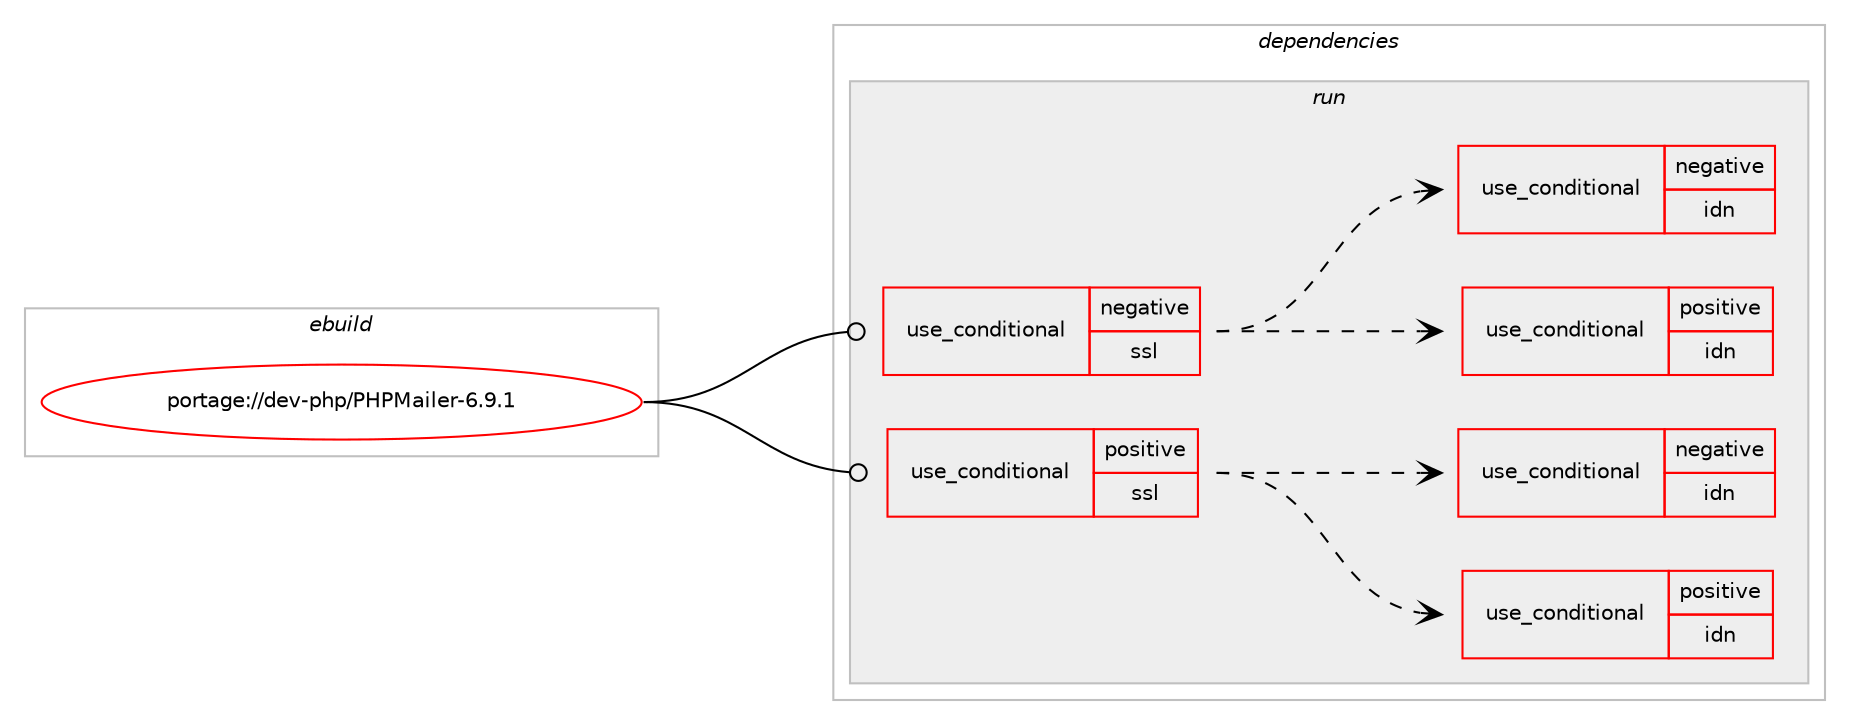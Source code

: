 digraph prolog {

# *************
# Graph options
# *************

newrank=true;
concentrate=true;
compound=true;
graph [rankdir=LR,fontname=Helvetica,fontsize=10,ranksep=1.5];#, ranksep=2.5, nodesep=0.2];
edge  [arrowhead=vee];
node  [fontname=Helvetica,fontsize=10];

# **********
# The ebuild
# **********

subgraph cluster_leftcol {
color=gray;
rank=same;
label=<<i>ebuild</i>>;
id [label="portage://dev-php/PHPMailer-6.9.1", color=red, width=4, href="../dev-php/PHPMailer-6.9.1.svg"];
}

# ****************
# The dependencies
# ****************

subgraph cluster_midcol {
color=gray;
label=<<i>dependencies</i>>;
subgraph cluster_compile {
fillcolor="#eeeeee";
style=filled;
label=<<i>compile</i>>;
}
subgraph cluster_compileandrun {
fillcolor="#eeeeee";
style=filled;
label=<<i>compile and run</i>>;
}
subgraph cluster_run {
fillcolor="#eeeeee";
style=filled;
label=<<i>run</i>>;
subgraph cond29227 {
dependency70127 [label=<<TABLE BORDER="0" CELLBORDER="1" CELLSPACING="0" CELLPADDING="4"><TR><TD ROWSPAN="3" CELLPADDING="10">use_conditional</TD></TR><TR><TD>negative</TD></TR><TR><TD>ssl</TD></TR></TABLE>>, shape=none, color=red];
subgraph cond29228 {
dependency70128 [label=<<TABLE BORDER="0" CELLBORDER="1" CELLSPACING="0" CELLPADDING="4"><TR><TD ROWSPAN="3" CELLPADDING="10">use_conditional</TD></TR><TR><TD>positive</TD></TR><TR><TD>idn</TD></TR></TABLE>>, shape=none, color=red];
# *** BEGIN UNKNOWN DEPENDENCY TYPE (TODO) ***
# dependency70128 -> package_dependency(portage://dev-php/PHPMailer-6.9.1,run,no,dev-lang,php,none,[,,],any_different_slot,[use(enable(ctype),none),use(enable(filter),none),use(enable(intl),none),use(enable(unicode),none)])
# *** END UNKNOWN DEPENDENCY TYPE (TODO) ***

}
dependency70127:e -> dependency70128:w [weight=20,style="dashed",arrowhead="vee"];
subgraph cond29229 {
dependency70129 [label=<<TABLE BORDER="0" CELLBORDER="1" CELLSPACING="0" CELLPADDING="4"><TR><TD ROWSPAN="3" CELLPADDING="10">use_conditional</TD></TR><TR><TD>negative</TD></TR><TR><TD>idn</TD></TR></TABLE>>, shape=none, color=red];
# *** BEGIN UNKNOWN DEPENDENCY TYPE (TODO) ***
# dependency70129 -> package_dependency(portage://dev-php/PHPMailer-6.9.1,run,no,dev-lang,php,none,[,,],any_different_slot,[use(enable(ctype),none),use(enable(filter),none)])
# *** END UNKNOWN DEPENDENCY TYPE (TODO) ***

}
dependency70127:e -> dependency70129:w [weight=20,style="dashed",arrowhead="vee"];
}
id:e -> dependency70127:w [weight=20,style="solid",arrowhead="odot"];
subgraph cond29230 {
dependency70130 [label=<<TABLE BORDER="0" CELLBORDER="1" CELLSPACING="0" CELLPADDING="4"><TR><TD ROWSPAN="3" CELLPADDING="10">use_conditional</TD></TR><TR><TD>positive</TD></TR><TR><TD>ssl</TD></TR></TABLE>>, shape=none, color=red];
subgraph cond29231 {
dependency70131 [label=<<TABLE BORDER="0" CELLBORDER="1" CELLSPACING="0" CELLPADDING="4"><TR><TD ROWSPAN="3" CELLPADDING="10">use_conditional</TD></TR><TR><TD>positive</TD></TR><TR><TD>idn</TD></TR></TABLE>>, shape=none, color=red];
# *** BEGIN UNKNOWN DEPENDENCY TYPE (TODO) ***
# dependency70131 -> package_dependency(portage://dev-php/PHPMailer-6.9.1,run,no,dev-lang,php,none,[,,],any_different_slot,[use(enable(ctype),none),use(enable(filter),none),use(enable(intl),none),use(enable(ssl),none),use(enable(unicode),none)])
# *** END UNKNOWN DEPENDENCY TYPE (TODO) ***

}
dependency70130:e -> dependency70131:w [weight=20,style="dashed",arrowhead="vee"];
subgraph cond29232 {
dependency70132 [label=<<TABLE BORDER="0" CELLBORDER="1" CELLSPACING="0" CELLPADDING="4"><TR><TD ROWSPAN="3" CELLPADDING="10">use_conditional</TD></TR><TR><TD>negative</TD></TR><TR><TD>idn</TD></TR></TABLE>>, shape=none, color=red];
# *** BEGIN UNKNOWN DEPENDENCY TYPE (TODO) ***
# dependency70132 -> package_dependency(portage://dev-php/PHPMailer-6.9.1,run,no,dev-lang,php,none,[,,],any_different_slot,[use(enable(ctype),none),use(enable(filter),none),use(enable(ssl),none)])
# *** END UNKNOWN DEPENDENCY TYPE (TODO) ***

}
dependency70130:e -> dependency70132:w [weight=20,style="dashed",arrowhead="vee"];
}
id:e -> dependency70130:w [weight=20,style="solid",arrowhead="odot"];
}
}

# **************
# The candidates
# **************

subgraph cluster_choices {
rank=same;
color=gray;
label=<<i>candidates</i>>;

}

}
